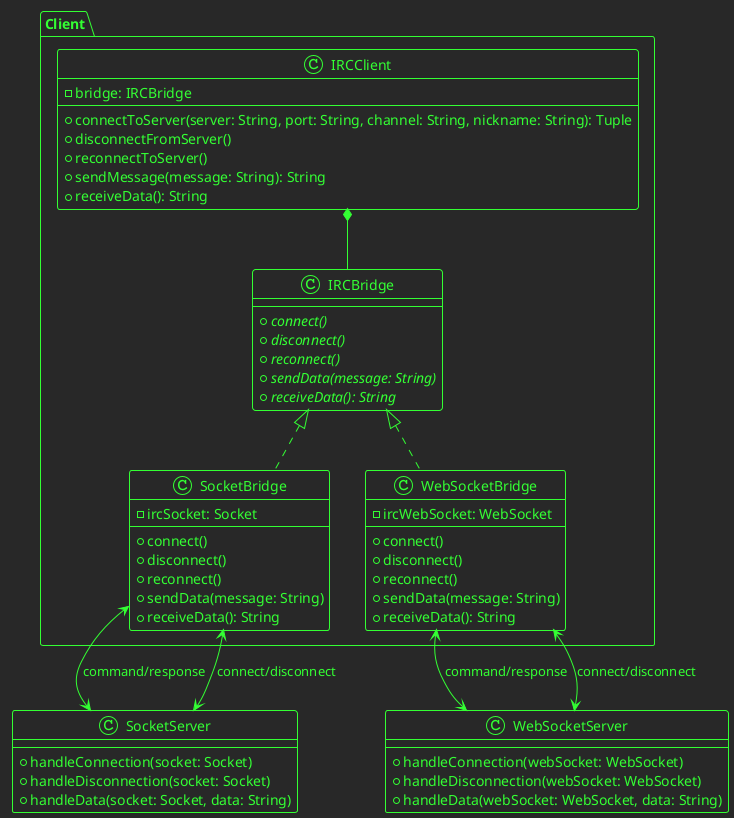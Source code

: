 
@startuml
!theme crt-green
package "Client" {
  class IRCClient {
    -bridge: IRCBridge
    +connectToServer(server: String, port: String, channel: String, nickname: String): Tuple
    +disconnectFromServer()
    +reconnectToServer()
    +sendMessage(message: String): String
    +receiveData(): String
  }

  class IRCBridge {
    {abstract} +connect()
    {abstract} +disconnect()
    {abstract} +reconnect()
    {abstract} +sendData(message: String)
    {abstract} +receiveData(): String
  }

  class SocketBridge {
    -ircSocket: Socket
    +connect()
    +disconnect()
    +reconnect()
    +sendData(message: String)
    +receiveData(): String
  }

  class WebSocketBridge {
    -ircWebSocket: WebSocket
    +connect()
    +disconnect()
    +reconnect()
    +sendData(message: String)
    +receiveData(): String
  }
}
class SocketServer {
  +handleConnection(socket: Socket)
  +handleDisconnection(socket: Socket)
  +handleData(socket: Socket, data: String)
}

class WebSocketServer {
  +handleConnection(webSocket: WebSocket)
  +handleDisconnection(webSocket: WebSocket)
  +handleData(webSocket: WebSocket, data: String)
}

IRCClient *-- IRCBridge
IRCBridge <|.. SocketBridge
IRCBridge <|.. WebSocketBridge

SocketBridge <--> SocketServer :command/response 
SocketBridge <--> SocketServer :connect/disconnect
WebSocketBridge <--> WebSocketServer :command/response 
WebSocketBridge <--> WebSocketServer :connect/disconnect

@enduml

